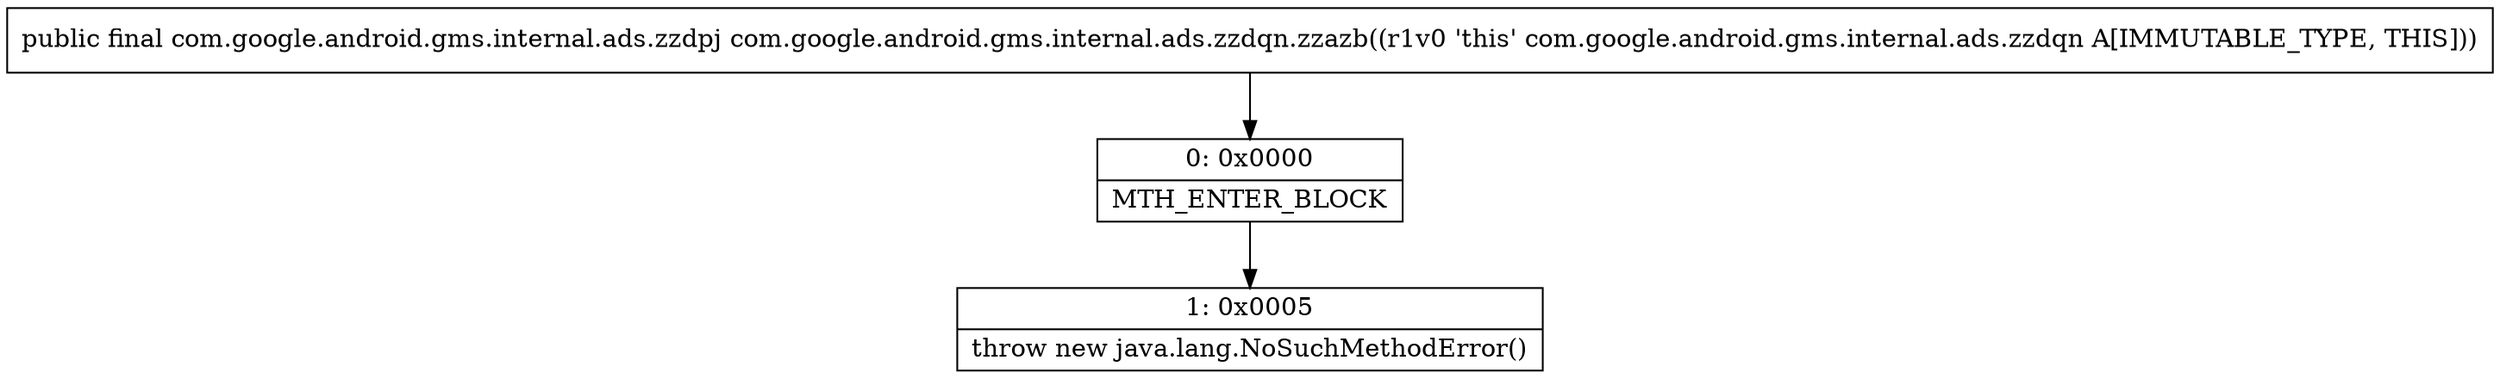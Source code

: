 digraph "CFG forcom.google.android.gms.internal.ads.zzdqn.zzazb()Lcom\/google\/android\/gms\/internal\/ads\/zzdpj;" {
Node_0 [shape=record,label="{0\:\ 0x0000|MTH_ENTER_BLOCK\l}"];
Node_1 [shape=record,label="{1\:\ 0x0005|throw new java.lang.NoSuchMethodError()\l}"];
MethodNode[shape=record,label="{public final com.google.android.gms.internal.ads.zzdpj com.google.android.gms.internal.ads.zzdqn.zzazb((r1v0 'this' com.google.android.gms.internal.ads.zzdqn A[IMMUTABLE_TYPE, THIS])) }"];
MethodNode -> Node_0;
Node_0 -> Node_1;
}

